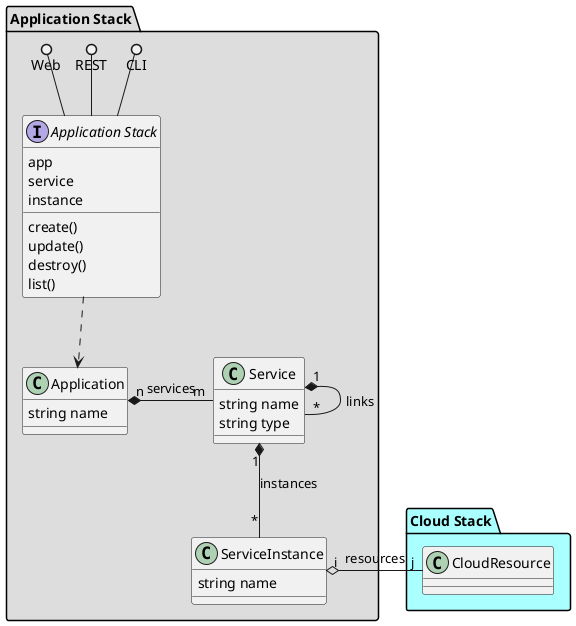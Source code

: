 @startuml

package "Cloud Stack" #aaffff {
  class "CloudResource" {
  }
}

package "Application Stack" #dddddd {
    interface "Application Stack" {
      app
      service
      instance
      create()
      update()
      destroy()
      list()
    }
    CLI ()-- "Application Stack"
    REST ()-- "Application Stack"
    Web ()-- "Application Stack"

   class Application {
    string name
   }
   class Service {
    string name
    string type

   }
   class ServiceInstance {
    string name
   }

   "Application Stack" ..> Application
   Application "n" *- "m" Service : services
   Service "1" *-- "*" ServiceInstance : instances
   Service "1" *- "*" Service : links
   ServiceInstance "i" o- "j" CloudResource : resources
}


@enduml
